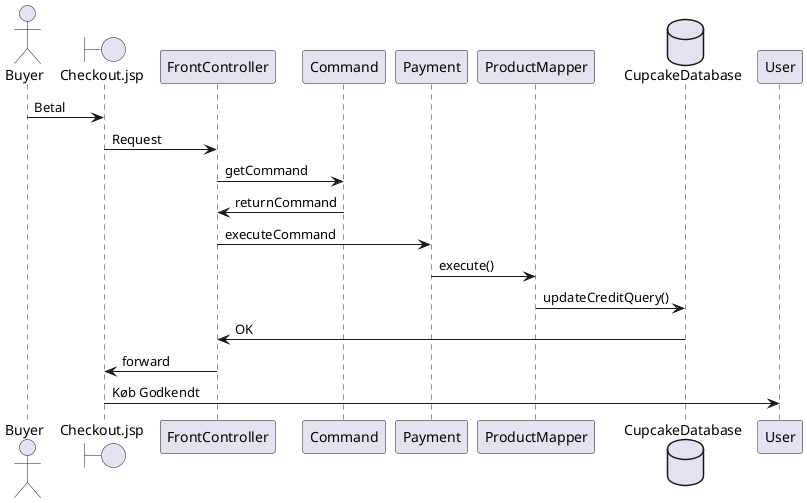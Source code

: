 @startuml
actor Buyer
boundary Checkout.jsp
participant FrontController
participant Command
participant Payment
participant ProductMapper
database CupcakeDatabase


Buyer -> Checkout.jsp : Betal
Checkout.jsp -> FrontController: Request
FrontController -> Command: getCommand
Command -> FrontController: returnCommand
FrontController -> Payment: executeCommand
Payment ->  ProductMapper: execute()
ProductMapper -> CupcakeDatabase: updateCreditQuery()
CupcakeDatabase -> FrontController: OK
FrontController -> Checkout.jsp: forward
Checkout.jsp -> User: Køb Godkendt
@enduml